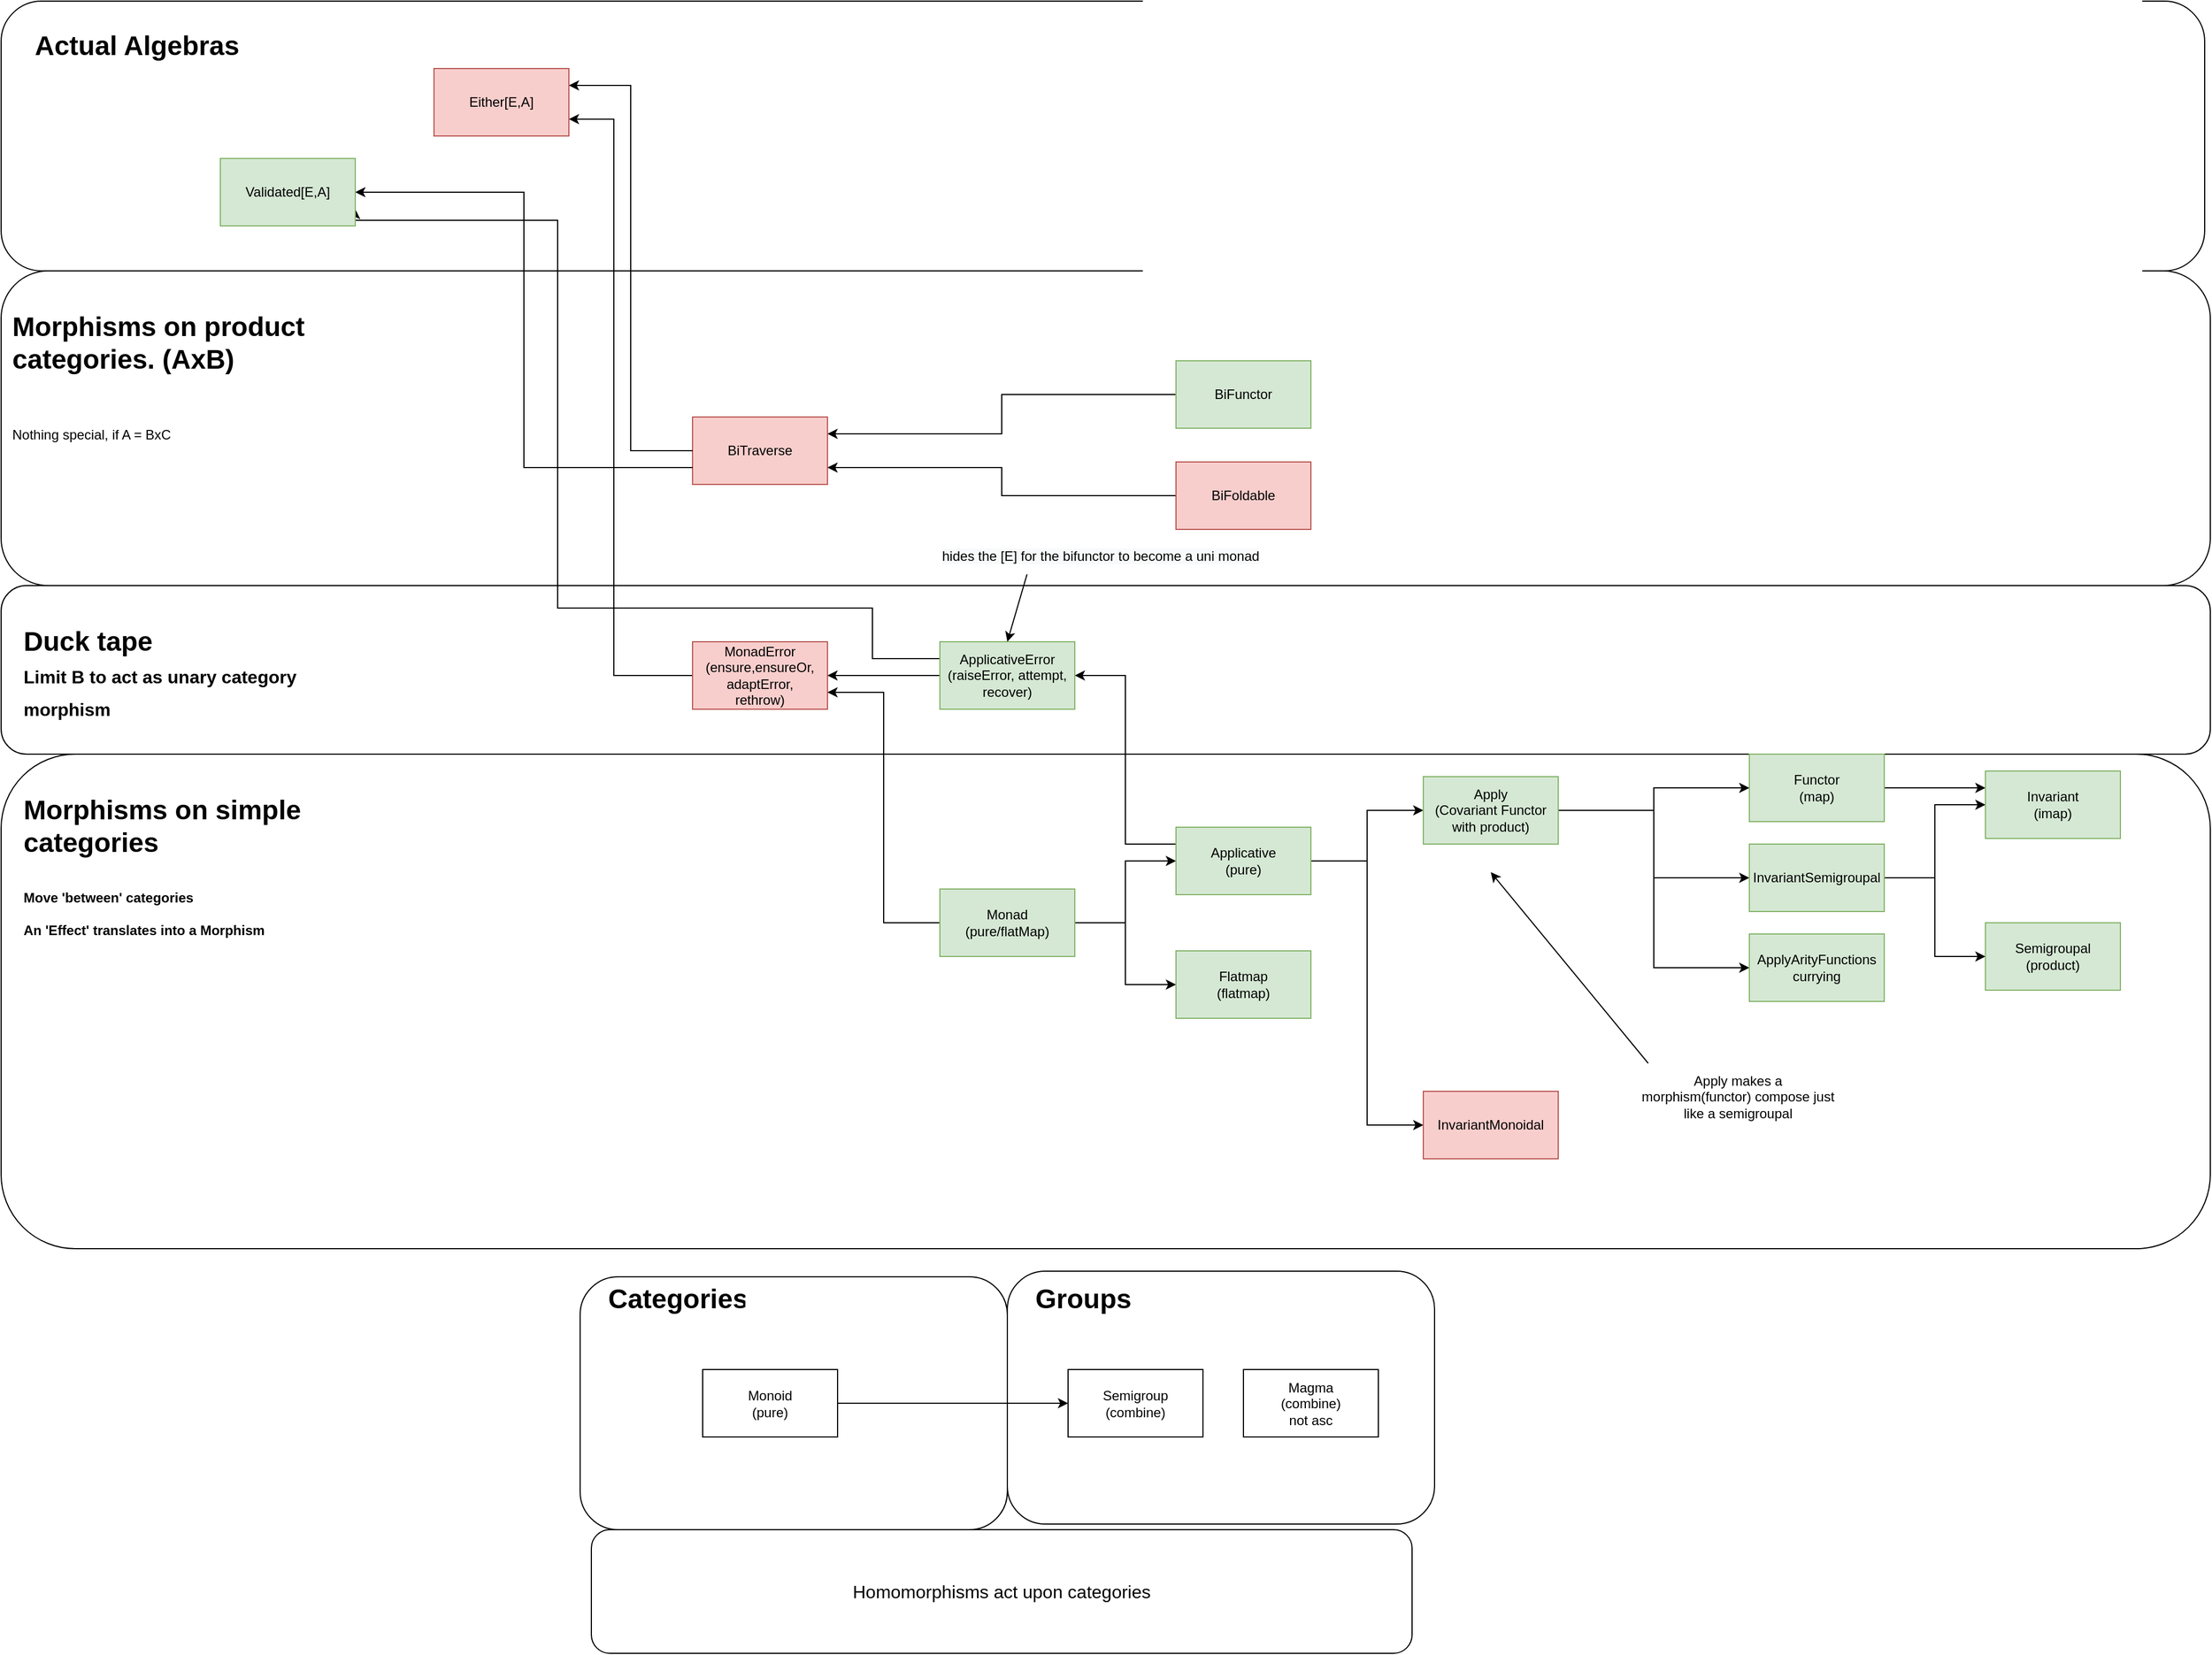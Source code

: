<mxfile version="18.0.0" type="device" pages="2"><diagram id="tPDxc9v9lSpUtl4Dx5MV" name="Initial Big Picture"><mxGraphModel dx="2407" dy="2422" grid="1" gridSize="10" guides="1" tooltips="1" connect="1" arrows="1" fold="1" page="1" pageScale="1" pageWidth="827" pageHeight="1169" math="0" shadow="0"><root><mxCell id="0"/><mxCell id="1" parent="0"/><mxCell id="TKKWYqsSqdW0wsoBSF7L-3" value="" style="rounded=1;whiteSpace=wrap;html=1;" parent="1" vertex="1"><mxGeometry x="-535" y="-60" width="1965" height="150" as="geometry"/></mxCell><mxCell id="ZTy6YC7cmcePrKpkChAu-18" value="" style="rounded=1;whiteSpace=wrap;html=1;" parent="1" vertex="1"><mxGeometry x="-535" y="-580" width="1960" height="240" as="geometry"/></mxCell><mxCell id="ZTy6YC7cmcePrKpkChAu-5" value="" style="rounded=1;whiteSpace=wrap;html=1;" parent="1" vertex="1"><mxGeometry x="-535" y="-340" width="1965" height="280" as="geometry"/></mxCell><mxCell id="SYRuZCGkE4XY62bZMih8-19" value="" style="rounded=1;whiteSpace=wrap;html=1;fontSize=12;" parent="1" vertex="1"><mxGeometry x="360" y="550" width="380" height="225" as="geometry"/></mxCell><mxCell id="SYRuZCGkE4XY62bZMih8-18" value="" style="rounded=1;whiteSpace=wrap;html=1;fontSize=12;" parent="1" vertex="1"><mxGeometry x="-20" y="555" width="380" height="225" as="geometry"/></mxCell><mxCell id="SYRuZCGkE4XY62bZMih8-17" value="" style="rounded=1;whiteSpace=wrap;html=1;fontSize=12;" parent="1" vertex="1"><mxGeometry x="-535" y="90" width="1965" height="440" as="geometry"/></mxCell><mxCell id="SYRuZCGkE4XY62bZMih8-8" style="edgeStyle=orthogonalEdgeStyle;rounded=0;orthogonalLoop=1;jettySize=auto;html=1;exitX=1;exitY=0.5;exitDx=0;exitDy=0;entryX=0;entryY=0.5;entryDx=0;entryDy=0;" parent="1" source="SYRuZCGkE4XY62bZMih8-2" target="SYRuZCGkE4XY62bZMih8-4" edge="1"><mxGeometry relative="1" as="geometry"/></mxCell><mxCell id="SYRuZCGkE4XY62bZMih8-9" style="edgeStyle=orthogonalEdgeStyle;rounded=0;orthogonalLoop=1;jettySize=auto;html=1;exitX=1;exitY=0.5;exitDx=0;exitDy=0;entryX=0;entryY=0.5;entryDx=0;entryDy=0;" parent="1" source="SYRuZCGkE4XY62bZMih8-2" target="SYRuZCGkE4XY62bZMih8-5" edge="1"><mxGeometry relative="1" as="geometry"/></mxCell><mxCell id="ZTy6YC7cmcePrKpkChAu-13" style="edgeStyle=orthogonalEdgeStyle;rounded=0;orthogonalLoop=1;jettySize=auto;html=1;exitX=0;exitY=0.5;exitDx=0;exitDy=0;entryX=1;entryY=0.75;entryDx=0;entryDy=0;" parent="1" source="SYRuZCGkE4XY62bZMih8-2" target="ZTy6YC7cmcePrKpkChAu-11" edge="1"><mxGeometry relative="1" as="geometry"/></mxCell><mxCell id="SYRuZCGkE4XY62bZMih8-2" value="Monad&lt;br&gt;(pure/flatMap)" style="rounded=0;whiteSpace=wrap;html=1;fillColor=#d5e8d4;strokeColor=#82b366;" parent="1" vertex="1"><mxGeometry x="300" y="210" width="120" height="60" as="geometry"/></mxCell><mxCell id="PZJYlTm5zODsS6bDQU0A-1" style="edgeStyle=orthogonalEdgeStyle;rounded=0;orthogonalLoop=1;jettySize=auto;html=1;exitX=1;exitY=0.5;exitDx=0;exitDy=0;entryX=0;entryY=0.25;entryDx=0;entryDy=0;" parent="1" source="SYRuZCGkE4XY62bZMih8-3" target="IX9wRJVFFyIBy6qrrsnu-10" edge="1"><mxGeometry relative="1" as="geometry"/></mxCell><mxCell id="SYRuZCGkE4XY62bZMih8-3" value="Functor&lt;br&gt;(map)" style="rounded=0;whiteSpace=wrap;html=1;fillColor=#d5e8d4;strokeColor=#82b366;" parent="1" vertex="1"><mxGeometry x="1020" y="90" width="120" height="60" as="geometry"/></mxCell><mxCell id="IX9wRJVFFyIBy6qrrsnu-5" style="edgeStyle=orthogonalEdgeStyle;rounded=0;orthogonalLoop=1;jettySize=auto;html=1;exitX=1;exitY=0.5;exitDx=0;exitDy=0;entryX=0;entryY=0.5;entryDx=0;entryDy=0;" parent="1" source="SYRuZCGkE4XY62bZMih8-4" target="IX9wRJVFFyIBy6qrrsnu-1" edge="1"><mxGeometry relative="1" as="geometry"/></mxCell><mxCell id="IX9wRJVFFyIBy6qrrsnu-6" style="edgeStyle=orthogonalEdgeStyle;rounded=0;orthogonalLoop=1;jettySize=auto;html=1;exitX=1;exitY=0.5;exitDx=0;exitDy=0;entryX=0;entryY=0.5;entryDx=0;entryDy=0;" parent="1" source="SYRuZCGkE4XY62bZMih8-4" target="IX9wRJVFFyIBy6qrrsnu-2" edge="1"><mxGeometry relative="1" as="geometry"/></mxCell><mxCell id="ZTy6YC7cmcePrKpkChAu-10" style="edgeStyle=orthogonalEdgeStyle;rounded=0;orthogonalLoop=1;jettySize=auto;html=1;exitX=0;exitY=0.25;exitDx=0;exitDy=0;entryX=1;entryY=0.5;entryDx=0;entryDy=0;" parent="1" source="SYRuZCGkE4XY62bZMih8-4" target="ZTy6YC7cmcePrKpkChAu-6" edge="1"><mxGeometry relative="1" as="geometry"/></mxCell><mxCell id="SYRuZCGkE4XY62bZMih8-4" value="Applicative&lt;br&gt;(pure)" style="rounded=0;whiteSpace=wrap;html=1;fillColor=#d5e8d4;strokeColor=#82b366;" parent="1" vertex="1"><mxGeometry x="510" y="155" width="120" height="60" as="geometry"/></mxCell><mxCell id="SYRuZCGkE4XY62bZMih8-5" value="Flatmap&lt;br&gt;(flatmap)" style="rounded=0;whiteSpace=wrap;html=1;fillColor=#d5e8d4;strokeColor=#82b366;" parent="1" vertex="1"><mxGeometry x="510" y="265" width="120" height="60" as="geometry"/></mxCell><mxCell id="SYRuZCGkE4XY62bZMih8-12" style="edgeStyle=orthogonalEdgeStyle;rounded=0;orthogonalLoop=1;jettySize=auto;html=1;exitX=1;exitY=0.5;exitDx=0;exitDy=0;entryX=0;entryY=0.5;entryDx=0;entryDy=0;" parent="1" source="SYRuZCGkE4XY62bZMih8-10" target="SYRuZCGkE4XY62bZMih8-11" edge="1"><mxGeometry relative="1" as="geometry"/></mxCell><mxCell id="SYRuZCGkE4XY62bZMih8-10" value="Monoid&lt;br&gt;(pure)" style="rounded=0;whiteSpace=wrap;html=1;" parent="1" vertex="1"><mxGeometry x="89" y="637.5" width="120" height="60" as="geometry"/></mxCell><mxCell id="SYRuZCGkE4XY62bZMih8-11" value="Semigroup&lt;br&gt;(combine)" style="rounded=0;whiteSpace=wrap;html=1;" parent="1" vertex="1"><mxGeometry x="414" y="637.5" width="120" height="60" as="geometry"/></mxCell><mxCell id="SYRuZCGkE4XY62bZMih8-15" value="&lt;h1&gt;&lt;font style=&quot;font-size: 24px;&quot;&gt;Morphisms on simple categories&lt;br&gt;&lt;/font&gt;&lt;/h1&gt;&lt;h1&gt;&lt;font style=&quot;font-size: 12px;&quot;&gt;Move 'between' categories&lt;br&gt;An 'Effect' translates into a Morphism&lt;br&gt;&lt;/font&gt;&lt;/h1&gt;" style="text;html=1;strokeColor=none;fillColor=none;spacing=5;spacingTop=-20;whiteSpace=wrap;overflow=hidden;rounded=0;" parent="1" vertex="1"><mxGeometry x="-520" y="120" width="290" height="150" as="geometry"/></mxCell><mxCell id="SYRuZCGkE4XY62bZMih8-16" value="&lt;h1&gt;&lt;font style=&quot;&quot;&gt;Categories&lt;/font&gt;&lt;font style=&quot;font-size: 12px;&quot;&gt;&lt;br&gt;&lt;/font&gt;&lt;/h1&gt;" style="text;html=1;strokeColor=none;fillColor=none;spacing=5;spacingTop=-20;whiteSpace=wrap;overflow=hidden;rounded=0;" parent="1" vertex="1"><mxGeometry y="555" width="130" height="60" as="geometry"/></mxCell><mxCell id="SYRuZCGkE4XY62bZMih8-20" value="&lt;h1&gt;&lt;font style=&quot;&quot;&gt;Groups&lt;/font&gt;&lt;br&gt;&lt;/h1&gt;" style="text;html=1;strokeColor=none;fillColor=none;spacing=5;spacingTop=-20;whiteSpace=wrap;overflow=hidden;rounded=0;" parent="1" vertex="1"><mxGeometry x="380" y="555" width="130" height="60" as="geometry"/></mxCell><mxCell id="SYRuZCGkE4XY62bZMih8-22" value="&lt;font size=&quot;3&quot;&gt;Homomorphisms act upon categories&lt;/font&gt;" style="rounded=1;whiteSpace=wrap;html=1;fontSize=12;" parent="1" vertex="1"><mxGeometry x="-10" y="780" width="730" height="110" as="geometry"/></mxCell><mxCell id="IX9wRJVFFyIBy6qrrsnu-3" style="edgeStyle=orthogonalEdgeStyle;rounded=0;orthogonalLoop=1;jettySize=auto;html=1;exitX=1;exitY=0.5;exitDx=0;exitDy=0;" parent="1" source="IX9wRJVFFyIBy6qrrsnu-1" target="SYRuZCGkE4XY62bZMih8-3" edge="1"><mxGeometry relative="1" as="geometry"/></mxCell><mxCell id="IX9wRJVFFyIBy6qrrsnu-7" style="edgeStyle=orthogonalEdgeStyle;rounded=0;orthogonalLoop=1;jettySize=auto;html=1;exitX=1;exitY=0.5;exitDx=0;exitDy=0;entryX=0;entryY=0.5;entryDx=0;entryDy=0;" parent="1" source="IX9wRJVFFyIBy6qrrsnu-1" target="IX9wRJVFFyIBy6qrrsnu-4" edge="1"><mxGeometry relative="1" as="geometry"/></mxCell><mxCell id="IX9wRJVFFyIBy6qrrsnu-14" style="edgeStyle=orthogonalEdgeStyle;rounded=0;orthogonalLoop=1;jettySize=auto;html=1;exitX=1;exitY=0.5;exitDx=0;exitDy=0;entryX=0;entryY=0.5;entryDx=0;entryDy=0;" parent="1" source="IX9wRJVFFyIBy6qrrsnu-1" target="IX9wRJVFFyIBy6qrrsnu-8" edge="1"><mxGeometry relative="1" as="geometry"/></mxCell><mxCell id="IX9wRJVFFyIBy6qrrsnu-1" value="Apply&lt;br&gt;(Covariant Functor with product)" style="rounded=0;whiteSpace=wrap;html=1;fillColor=#d5e8d4;strokeColor=#82b366;" parent="1" vertex="1"><mxGeometry x="730" y="110" width="120" height="60" as="geometry"/></mxCell><mxCell id="IX9wRJVFFyIBy6qrrsnu-2" value="InvariantMonoidal" style="rounded=0;whiteSpace=wrap;html=1;fillColor=#f8cecc;strokeColor=#b85450;" parent="1" vertex="1"><mxGeometry x="730" y="390" width="120" height="60" as="geometry"/></mxCell><mxCell id="IX9wRJVFFyIBy6qrrsnu-11" style="edgeStyle=orthogonalEdgeStyle;rounded=0;orthogonalLoop=1;jettySize=auto;html=1;exitX=1;exitY=0.5;exitDx=0;exitDy=0;entryX=0;entryY=0.5;entryDx=0;entryDy=0;" parent="1" source="IX9wRJVFFyIBy6qrrsnu-4" target="IX9wRJVFFyIBy6qrrsnu-9" edge="1"><mxGeometry relative="1" as="geometry"/></mxCell><mxCell id="IX9wRJVFFyIBy6qrrsnu-12" style="edgeStyle=orthogonalEdgeStyle;rounded=0;orthogonalLoop=1;jettySize=auto;html=1;exitX=1;exitY=0.5;exitDx=0;exitDy=0;entryX=0;entryY=0.5;entryDx=0;entryDy=0;" parent="1" source="IX9wRJVFFyIBy6qrrsnu-4" target="IX9wRJVFFyIBy6qrrsnu-10" edge="1"><mxGeometry relative="1" as="geometry"/></mxCell><mxCell id="IX9wRJVFFyIBy6qrrsnu-4" value="InvariantSemigroupal&lt;br&gt;" style="rounded=0;whiteSpace=wrap;html=1;fillColor=#d5e8d4;strokeColor=#82b366;" parent="1" vertex="1"><mxGeometry x="1020" y="170" width="120" height="60" as="geometry"/></mxCell><mxCell id="IX9wRJVFFyIBy6qrrsnu-8" value="ApplyArityFunctions&lt;br&gt;currying" style="rounded=0;whiteSpace=wrap;html=1;fillColor=#d5e8d4;strokeColor=#82b366;" parent="1" vertex="1"><mxGeometry x="1020" y="250" width="120" height="60" as="geometry"/></mxCell><mxCell id="IX9wRJVFFyIBy6qrrsnu-9" value="Semigroupal (product)" style="rounded=0;whiteSpace=wrap;html=1;fillColor=#d5e8d4;strokeColor=#82b366;" parent="1" vertex="1"><mxGeometry x="1230" y="240" width="120" height="60" as="geometry"/></mxCell><mxCell id="IX9wRJVFFyIBy6qrrsnu-10" value="Invariant &lt;br&gt;(imap)" style="rounded=0;whiteSpace=wrap;html=1;fillColor=#d5e8d4;strokeColor=#82b366;" parent="1" vertex="1"><mxGeometry x="1230" y="105" width="120" height="60" as="geometry"/></mxCell><mxCell id="RumCb3gB7w_LCwyLgDib-1" value="Magma&lt;br&gt;(combine)&lt;br&gt;not asc" style="rounded=0;whiteSpace=wrap;html=1;" parent="1" vertex="1"><mxGeometry x="570" y="637.5" width="120" height="60" as="geometry"/></mxCell><mxCell id="ZTy6YC7cmcePrKpkChAu-15" style="edgeStyle=orthogonalEdgeStyle;rounded=0;orthogonalLoop=1;jettySize=auto;html=1;exitX=0;exitY=0.5;exitDx=0;exitDy=0;entryX=1;entryY=0.25;entryDx=0;entryDy=0;fontSize=24;" parent="1" source="ZTy6YC7cmcePrKpkChAu-1" target="ZTy6YC7cmcePrKpkChAu-3" edge="1"><mxGeometry relative="1" as="geometry"/></mxCell><mxCell id="ZTy6YC7cmcePrKpkChAu-1" value="BiFunctor" style="rounded=0;whiteSpace=wrap;html=1;fillColor=#d5e8d4;strokeColor=#82b366;" parent="1" vertex="1"><mxGeometry x="510" y="-260" width="120" height="60" as="geometry"/></mxCell><mxCell id="ZTy6YC7cmcePrKpkChAu-16" style="edgeStyle=orthogonalEdgeStyle;rounded=0;orthogonalLoop=1;jettySize=auto;html=1;exitX=0;exitY=0.5;exitDx=0;exitDy=0;entryX=1;entryY=0.75;entryDx=0;entryDy=0;fontSize=24;" parent="1" source="ZTy6YC7cmcePrKpkChAu-2" target="ZTy6YC7cmcePrKpkChAu-3" edge="1"><mxGeometry relative="1" as="geometry"/></mxCell><mxCell id="ZTy6YC7cmcePrKpkChAu-2" value="BiFoldable" style="rounded=0;whiteSpace=wrap;html=1;fillColor=#f8cecc;strokeColor=#b85450;" parent="1" vertex="1"><mxGeometry x="510" y="-170" width="120" height="60" as="geometry"/></mxCell><mxCell id="ZTy6YC7cmcePrKpkChAu-3" value="BiTraverse" style="rounded=0;whiteSpace=wrap;html=1;fillColor=#f8cecc;strokeColor=#b85450;" parent="1" vertex="1"><mxGeometry x="80" y="-210" width="120" height="60" as="geometry"/></mxCell><mxCell id="ZTy6YC7cmcePrKpkChAu-21" style="edgeStyle=orthogonalEdgeStyle;rounded=0;orthogonalLoop=1;jettySize=auto;html=1;exitX=0;exitY=0.5;exitDx=0;exitDy=0;entryX=1;entryY=0.25;entryDx=0;entryDy=0;fontSize=24;" parent="1" source="ZTy6YC7cmcePrKpkChAu-3" target="ZTy6YC7cmcePrKpkChAu-20" edge="1"><mxGeometry relative="1" as="geometry"><mxPoint x="80" y="-190" as="sourcePoint"/></mxGeometry></mxCell><mxCell id="TKKWYqsSqdW0wsoBSF7L-8" style="edgeStyle=orthogonalEdgeStyle;rounded=0;orthogonalLoop=1;jettySize=auto;html=1;exitX=0;exitY=0.75;exitDx=0;exitDy=0;entryX=1;entryY=0.5;entryDx=0;entryDy=0;fontSize=12;" parent="1" source="ZTy6YC7cmcePrKpkChAu-3" target="TKKWYqsSqdW0wsoBSF7L-6" edge="1"><mxGeometry relative="1" as="geometry"><mxPoint x="80" y="-175" as="sourcePoint"/></mxGeometry></mxCell><mxCell id="ZTy6YC7cmcePrKpkChAu-12" style="edgeStyle=orthogonalEdgeStyle;rounded=0;orthogonalLoop=1;jettySize=auto;html=1;exitX=0;exitY=0.5;exitDx=0;exitDy=0;entryX=1;entryY=0.5;entryDx=0;entryDy=0;" parent="1" source="ZTy6YC7cmcePrKpkChAu-6" target="ZTy6YC7cmcePrKpkChAu-11" edge="1"><mxGeometry relative="1" as="geometry"/></mxCell><mxCell id="TKKWYqsSqdW0wsoBSF7L-7" style="edgeStyle=orthogonalEdgeStyle;rounded=0;orthogonalLoop=1;jettySize=auto;html=1;exitX=0;exitY=0.25;exitDx=0;exitDy=0;entryX=1;entryY=0.75;entryDx=0;entryDy=0;fontSize=12;" parent="1" source="ZTy6YC7cmcePrKpkChAu-6" target="TKKWYqsSqdW0wsoBSF7L-6" edge="1"><mxGeometry relative="1" as="geometry"><Array as="points"><mxPoint x="240" y="5"/><mxPoint x="240" y="-40"/><mxPoint x="-40" y="-40"/><mxPoint x="-40" y="-385"/></Array></mxGeometry></mxCell><mxCell id="ZTy6YC7cmcePrKpkChAu-6" value="ApplicativeError&lt;br&gt;(raiseError, attempt, recover)&lt;br&gt;" style="rounded=0;whiteSpace=wrap;html=1;fillColor=#d5e8d4;strokeColor=#82b366;" parent="1" vertex="1"><mxGeometry x="300" y="-10" width="120" height="60" as="geometry"/></mxCell><mxCell id="ZTy6YC7cmcePrKpkChAu-7" value="&lt;meta charset=&quot;utf-8&quot;&gt;&lt;span style=&quot;color: rgb(0, 0, 0); font-family: Helvetica; font-size: 12px; font-style: normal; font-variant-ligatures: normal; font-variant-caps: normal; font-weight: 400; letter-spacing: normal; orphans: 2; text-align: center; text-indent: 0px; text-transform: none; widows: 2; word-spacing: 0px; -webkit-text-stroke-width: 0px; background-color: rgb(248, 249, 250); text-decoration-thickness: initial; text-decoration-style: initial; text-decoration-color: initial; float: none; display: inline !important;&quot;&gt;hides the [E] for the bifunctor to become a uni monad&lt;/span&gt;" style="text;whiteSpace=wrap;html=1;" parent="1" vertex="1"><mxGeometry x="300" y="-100" width="310" height="30" as="geometry"/></mxCell><mxCell id="ZTy6YC7cmcePrKpkChAu-8" value="" style="endArrow=classic;html=1;rounded=0;entryX=0.5;entryY=0;entryDx=0;entryDy=0;exitX=0.25;exitY=1;exitDx=0;exitDy=0;" parent="1" source="ZTy6YC7cmcePrKpkChAu-7" target="ZTy6YC7cmcePrKpkChAu-6" edge="1"><mxGeometry width="50" height="50" relative="1" as="geometry"><mxPoint x="190" y="-170" as="sourcePoint"/><mxPoint x="240" y="-220" as="targetPoint"/></mxGeometry></mxCell><mxCell id="ZTy6YC7cmcePrKpkChAu-22" style="edgeStyle=orthogonalEdgeStyle;rounded=0;orthogonalLoop=1;jettySize=auto;html=1;exitX=0;exitY=0.5;exitDx=0;exitDy=0;entryX=1;entryY=0.75;entryDx=0;entryDy=0;fontSize=24;" parent="1" source="ZTy6YC7cmcePrKpkChAu-11" target="ZTy6YC7cmcePrKpkChAu-20" edge="1"><mxGeometry relative="1" as="geometry"><Array as="points"><mxPoint x="10" y="20"/><mxPoint x="10" y="-475"/></Array></mxGeometry></mxCell><mxCell id="ZTy6YC7cmcePrKpkChAu-11" value="MonadError&lt;br&gt;(ensure,ensureOr,&lt;br&gt;adaptError,&lt;br&gt;rethrow)" style="rounded=0;whiteSpace=wrap;html=1;fillColor=#f8cecc;strokeColor=#b85450;" parent="1" vertex="1"><mxGeometry x="80" y="-10" width="120" height="60" as="geometry"/></mxCell><mxCell id="ZTy6YC7cmcePrKpkChAu-14" value="&lt;h1&gt;Morphisms on product categories. (AxB)&lt;br&gt;&lt;br&gt;&lt;/h1&gt;&lt;div&gt;Nothing special, if A = BxC&lt;/div&gt;" style="text;html=1;strokeColor=none;fillColor=none;spacing=5;spacingTop=-20;whiteSpace=wrap;overflow=hidden;rounded=0;" parent="1" vertex="1"><mxGeometry x="-530" y="-310" width="290" height="140" as="geometry"/></mxCell><mxCell id="ZTy6YC7cmcePrKpkChAu-19" value="&lt;h1&gt;&lt;font style=&quot;font-size: 24px;&quot;&gt;Actual Algebras&lt;/font&gt;&lt;/h1&gt;" style="text;html=1;strokeColor=none;fillColor=none;spacing=5;spacingTop=-20;whiteSpace=wrap;overflow=hidden;rounded=0;" parent="1" vertex="1"><mxGeometry x="-510" y="-560" width="290" height="110" as="geometry"/></mxCell><mxCell id="ZTy6YC7cmcePrKpkChAu-20" value="Either[E,A]" style="rounded=0;whiteSpace=wrap;html=1;fillColor=#f8cecc;strokeColor=#b85450;" parent="1" vertex="1"><mxGeometry x="-150" y="-520" width="120" height="60" as="geometry"/></mxCell><mxCell id="TKKWYqsSqdW0wsoBSF7L-5" value="&lt;h1&gt;Duck tape&lt;br&gt;&lt;font size=&quot;3&quot;&gt;Limit B to act as unary category morphism&lt;/font&gt;&lt;/h1&gt;" style="text;html=1;strokeColor=none;fillColor=none;spacing=5;spacingTop=-20;whiteSpace=wrap;overflow=hidden;rounded=0;" parent="1" vertex="1"><mxGeometry x="-520" y="-30" width="290" height="100" as="geometry"/></mxCell><mxCell id="TKKWYqsSqdW0wsoBSF7L-6" value="Validated[E,A]" style="rounded=0;whiteSpace=wrap;html=1;fillColor=#d5e8d4;strokeColor=#82b366;" parent="1" vertex="1"><mxGeometry x="-340" y="-440" width="120" height="60" as="geometry"/></mxCell><mxCell id="6RHvas-CtP2_p0l4sdnt-1" value="Apply makes a morphism(functor) compose just like a semigroupal" style="text;html=1;strokeColor=none;fillColor=none;align=center;verticalAlign=middle;whiteSpace=wrap;rounded=0;fontSize=12;" parent="1" vertex="1"><mxGeometry x="920" y="350" width="180" height="90" as="geometry"/></mxCell><mxCell id="6RHvas-CtP2_p0l4sdnt-2" value="" style="endArrow=classic;html=1;rounded=0;fontSize=12;" parent="1" edge="1"><mxGeometry width="50" height="50" relative="1" as="geometry"><mxPoint x="930" y="365" as="sourcePoint"/><mxPoint x="790" y="195" as="targetPoint"/></mxGeometry></mxCell></root></mxGraphModel></diagram><diagram id="tC56nJd8TbMdIFzj_9b9" name="Page-2"><mxGraphModel dx="1106" dy="877" grid="1" gridSize="10" guides="1" tooltips="1" connect="1" arrows="1" fold="1" page="1" pageScale="1" pageWidth="827" pageHeight="1169" math="0" shadow="0"><root><mxCell id="0"/><mxCell id="1" parent="0"/><mxCell id="QiQd36vbOZTwXwVYGlfi-1" value="&lt;h1&gt;Tasks&lt;/h1&gt;&lt;p&gt;&lt;br&gt;&lt;/p&gt;" style="text;html=1;strokeColor=none;fillColor=none;spacing=5;spacingTop=-20;whiteSpace=wrap;overflow=hidden;rounded=0;" vertex="1" parent="1"><mxGeometry x="60" y="130" width="190" height="120" as="geometry"/></mxCell><mxCell id="QiQd36vbOZTwXwVYGlfi-2" value="Done" style="rounded=1;whiteSpace=wrap;html=1;" vertex="1" parent="1"><mxGeometry x="70" y="230" width="120" height="60" as="geometry"/></mxCell><mxCell id="QiQd36vbOZTwXwVYGlfi-3" value="Pending" style="rounded=1;whiteSpace=wrap;html=1;" vertex="1" parent="1"><mxGeometry x="250" y="230" width="120" height="60" as="geometry"/></mxCell><mxCell id="QiQd36vbOZTwXwVYGlfi-4" value="Todo" style="rounded=1;whiteSpace=wrap;html=1;" vertex="1" parent="1"><mxGeometry x="430" y="230" width="120" height="60" as="geometry"/></mxCell><mxCell id="QiQd36vbOZTwXwVYGlfi-5" value="Semigroupal arity" style="rounded=1;whiteSpace=wrap;html=1;fillColor=#fff2cc;strokeColor=#d6b656;" vertex="1" parent="1"><mxGeometry x="250" y="330" width="120" height="60" as="geometry"/></mxCell><mxCell id="QiQd36vbOZTwXwVYGlfi-6" value="Magma" style="rounded=1;whiteSpace=wrap;html=1;fillColor=#fff2cc;strokeColor=#d6b656;" vertex="1" parent="1"><mxGeometry x="610" y="320" width="120" height="60" as="geometry"/></mxCell><mxCell id="QiQd36vbOZTwXwVYGlfi-7" value="Semigroup" style="rounded=1;whiteSpace=wrap;html=1;fillColor=#d5e8d4;strokeColor=#82b366;" vertex="1" parent="1"><mxGeometry x="70" y="330" width="120" height="60" as="geometry"/></mxCell><mxCell id="QiQd36vbOZTwXwVYGlfi-8" value="Monoid" style="rounded=1;whiteSpace=wrap;html=1;fillColor=#fff2cc;strokeColor=#d6b656;" vertex="1" parent="1"><mxGeometry x="610" y="500" width="120" height="60" as="geometry"/></mxCell><mxCell id="QiQd36vbOZTwXwVYGlfi-9" value="Invariant Laws" style="rounded=1;whiteSpace=wrap;html=1;fillColor=#fff2cc;strokeColor=#d6b656;" vertex="1" parent="1"><mxGeometry x="440" y="410" width="120" height="60" as="geometry"/></mxCell><mxCell id="QiQd36vbOZTwXwVYGlfi-10" value="Functor Laws" style="rounded=1;whiteSpace=wrap;html=1;fillColor=#fff2cc;strokeColor=#d6b656;" vertex="1" parent="1"><mxGeometry x="440" y="510" width="120" height="60" as="geometry"/></mxCell><mxCell id="QiQd36vbOZTwXwVYGlfi-11" value="Semigroupal laws" style="rounded=1;whiteSpace=wrap;html=1;fillColor=#fff2cc;strokeColor=#d6b656;" vertex="1" parent="1"><mxGeometry x="440" y="330" width="120" height="60" as="geometry"/></mxCell><mxCell id="QiQd36vbOZTwXwVYGlfi-12" value="Apply Laws" style="rounded=1;whiteSpace=wrap;html=1;fillColor=#fff2cc;strokeColor=#d6b656;" vertex="1" parent="1"><mxGeometry x="440" y="610" width="120" height="60" as="geometry"/></mxCell><mxCell id="QiQd36vbOZTwXwVYGlfi-13" value="Applicative Laws" style="rounded=1;whiteSpace=wrap;html=1;fillColor=#fff2cc;strokeColor=#d6b656;" vertex="1" parent="1"><mxGeometry x="440" y="710" width="120" height="60" as="geometry"/></mxCell><mxCell id="QiQd36vbOZTwXwVYGlfi-14" value="ApplicativeError Laws" style="rounded=1;whiteSpace=wrap;html=1;fillColor=#fff2cc;strokeColor=#d6b656;" vertex="1" parent="1"><mxGeometry x="440" y="810" width="120" height="60" as="geometry"/></mxCell><mxCell id="QiQd36vbOZTwXwVYGlfi-15" value="Validated Algebra laws" style="rounded=1;whiteSpace=wrap;html=1;fillColor=#fff2cc;strokeColor=#d6b656;" vertex="1" parent="1"><mxGeometry x="440" y="910" width="120" height="60" as="geometry"/></mxCell><mxCell id="QiQd36vbOZTwXwVYGlfi-16" value="Backlog" style="rounded=1;whiteSpace=wrap;html=1;" vertex="1" parent="1"><mxGeometry x="610" y="230" width="120" height="60" as="geometry"/></mxCell></root></mxGraphModel></diagram></mxfile>